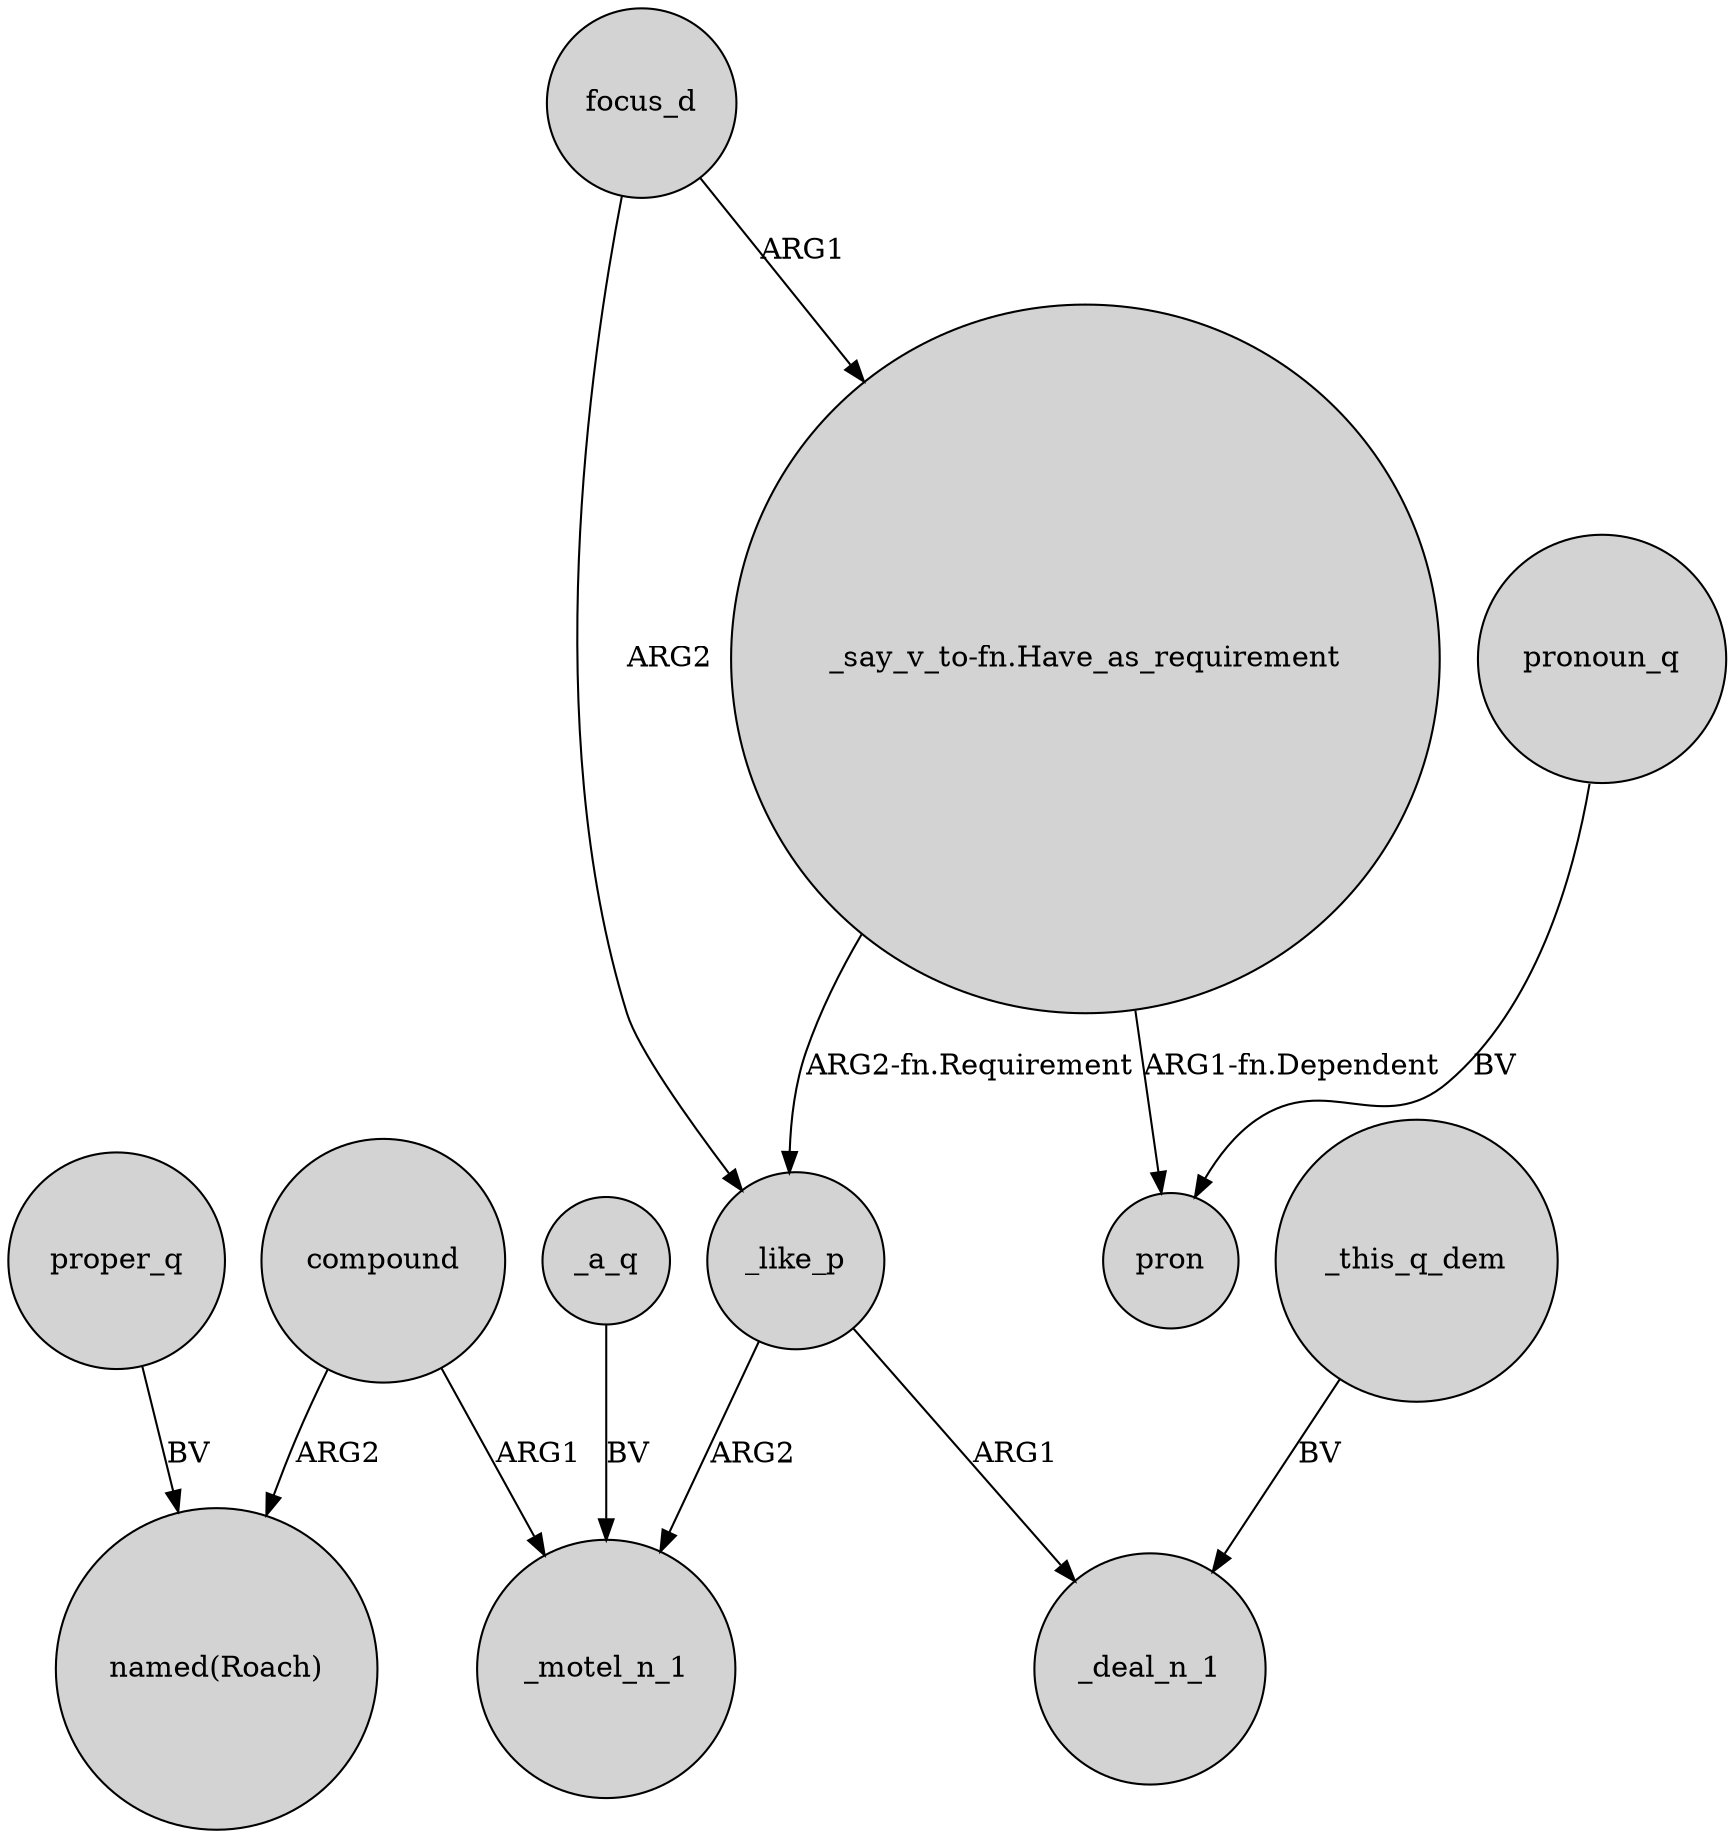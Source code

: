 digraph {
	node [shape=circle style=filled]
	_like_p -> _motel_n_1 [label=ARG2]
	"_say_v_to-fn.Have_as_requirement" -> _like_p [label="ARG2-fn.Requirement"]
	focus_d -> _like_p [label=ARG2]
	compound -> _motel_n_1 [label=ARG1]
	_a_q -> _motel_n_1 [label=BV]
	compound -> "named(Roach)" [label=ARG2]
	"_say_v_to-fn.Have_as_requirement" -> pron [label="ARG1-fn.Dependent"]
	_like_p -> _deal_n_1 [label=ARG1]
	_this_q_dem -> _deal_n_1 [label=BV]
	pronoun_q -> pron [label=BV]
	proper_q -> "named(Roach)" [label=BV]
	focus_d -> "_say_v_to-fn.Have_as_requirement" [label=ARG1]
}
